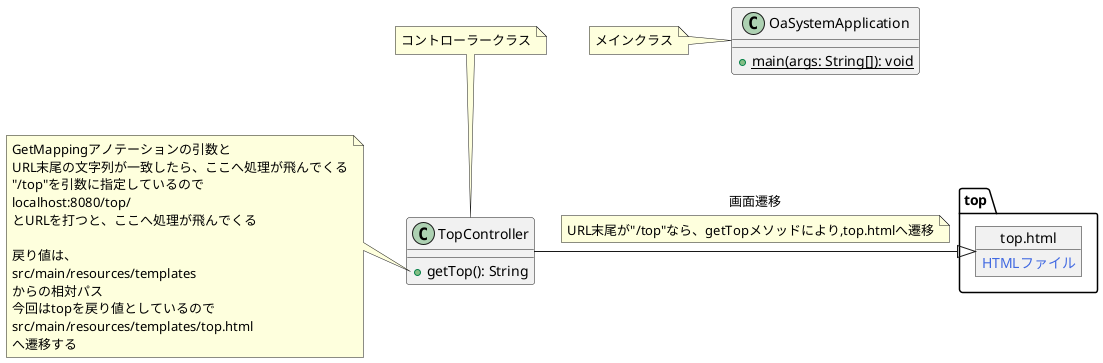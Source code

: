@startuml
  class OaSystemApplication [[java:org.example.OASystem.OaSystemApplication]] {
    +{static} main(args: String[]): void
  }
  note left
  	メインクラス
  end note

  class TopController [[java:org.example.OASystem.top.TopController]] {
    +getTop(): String
  }
  note top
  	コントローラークラス
  end note
  
  note left of TopController::getTop
  	GetMappingアノテーションの引数と
  	URL末尾の文字列が一致したら、ここへ処理が飛んでくる
  	"/top"を引数に指定しているので
  	localhost:8080/top/
  	とURLを打つと、ここへ処理が飛んでくる
  	
  	戻り値は、
  	src/main/resources/templates
  	からの相対パス
  	今回はtopを戻り値としているので
  	src/main/resources/templates/top.html
  	へ遷移する
  end note
  
	Object top.html {
		<color:royalBlue>HTMLファイル</color>
	}
	
	top.html <|-left- TopController : 画面遷移
		note on link : URL末尾が"/top"なら、getTopメソッドにより,top.htmlへ遷移

@enduml
